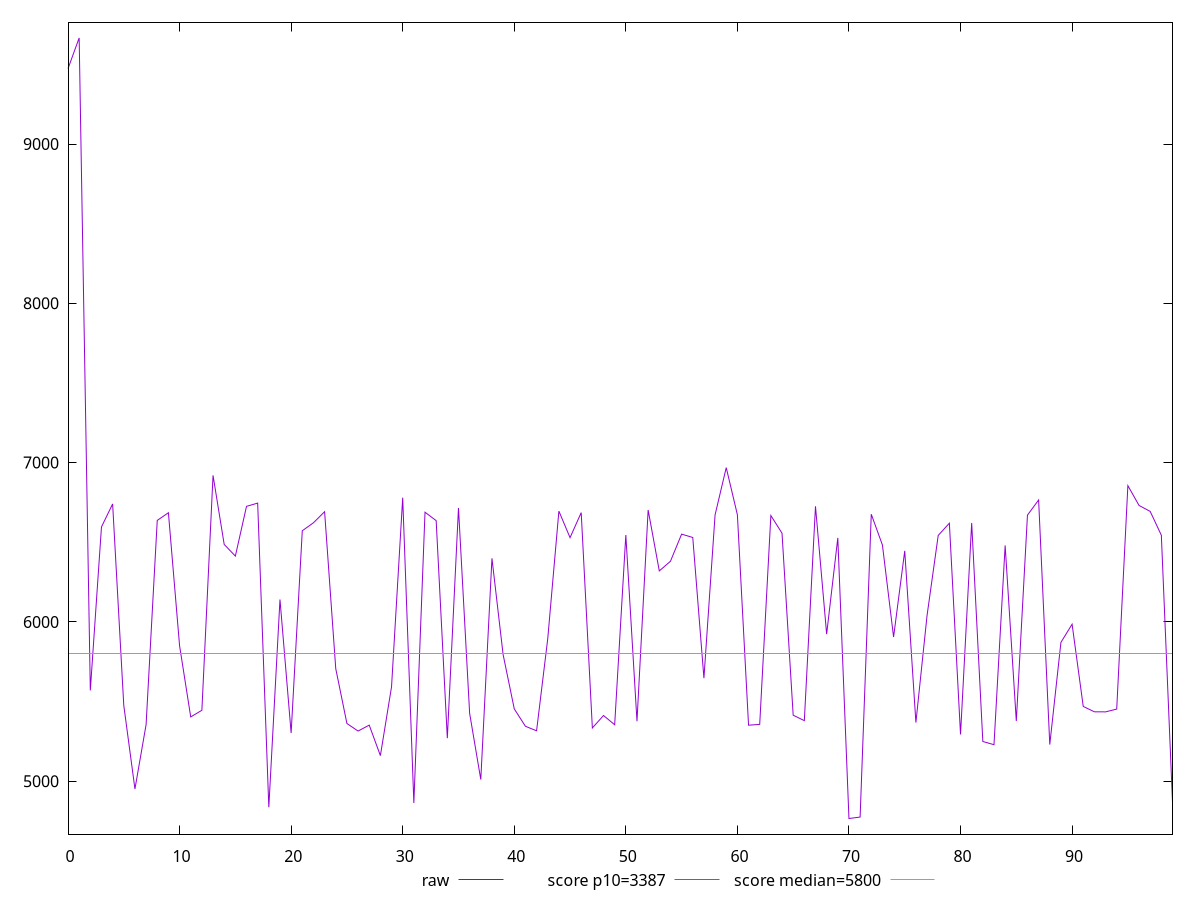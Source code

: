 reset

$raw <<EOF
0 9473.21316865693
1 9666.154918527971
2 5570.152817437738
3 6596.001521453671
4 6740.615484045733
5 5475.156097299203
6 4951.156713837618
7 5355.225159662576
8 6637.270871171567
9 6685.235496939991
10 5850.867564666898
11 5403.433162846337
12 5445.2027184643375
13 6919.787264506685
14 6486.22263319604
15 6413.099654387979
16 6725.409669302089
17 6745.680232629182
18 4836.247760194782
19 6140.764428046872
20 5302.29362987691
21 6572.272449554263
22 6622.230957216252
23 6691.755896796509
24 5706.320796458036
25 5362.2303801049775
26 5314.757355090652
27 5351.931553434198
28 5160.602086170547
29 5592.699979382762
30 6779.686420817447
31 4862.984752888895
32 6688.633703115062
33 6635.643129004896
34 5270.082301358054
35 6715.190545059653
36 5425.885525621445
37 5010.489466318475
38 6399.019437946456
39 5794.850507832563
40 5453.958047640745
41 5344.719737952386
42 5316.459797884462
43 5893.521959956065
44 6695.366961442376
45 6528.924669295432
46 6685.992904128301
47 5334.149184406915
48 5412.42723377666
49 5354.268935063551
50 6545.380560542777
51 5376.304396631219
52 6702.412740672189
53 6320.103335578191
54 6380.654268678788
55 6550.999550832554
56 6529.941321301752
57 5646.616035217927
58 6671.943908613126
59 6968.417383132562
60 6672.47402044464
61 5351.496107535894
62 5356.630784855319
63 6667.717606841835
64 6556.852400440365
65 5414.340325283624
66 5380.019721361224
67 6725.68515812453
68 5922.885549381899
69 6527.174867713453
70 4765.670938373161
71 4774.87320040934
72 6676.017939709554
73 6482.567460230225
74 5905.221853544557
75 6446.184220308216
76 5367.9808566525435
77 6040.168764362324
78 6542.753626092491
79 6619.549300257274
80 5293.540391563451
81 6621.25050697472
82 5249.038083797514
83 5229.200889343043
84 6480.077028898308
85 5377.462963632523
86 6670.393438047512
87 6765.212980604302
88 5229.8825343635335
89 5871.460553040218
90 5985.526875704121
91 5469.113502464037
92 5435.645474396001
93 5435.106272105856
94 5452.667989233592
95 6855.387357540885
96 6731.113906084233
97 6693.689422389029
98 6544.058440847887
99 4868.3515741596575
EOF

set key outside below
set xrange [0:99]
set yrange [4667.661258770065:9764.164598131067]
set trange [4667.661258770065:9764.164598131067]
set terminal svg size 640, 500 enhanced background rgb 'white'
set output "report_00016_2021-02-10T13-31-48.338Z/speed-index/samples/pages/raw/values.svg"

plot $raw title "raw" with line, \
     3387 title "score p10=3387", \
     5800 title "score median=5800"

reset
